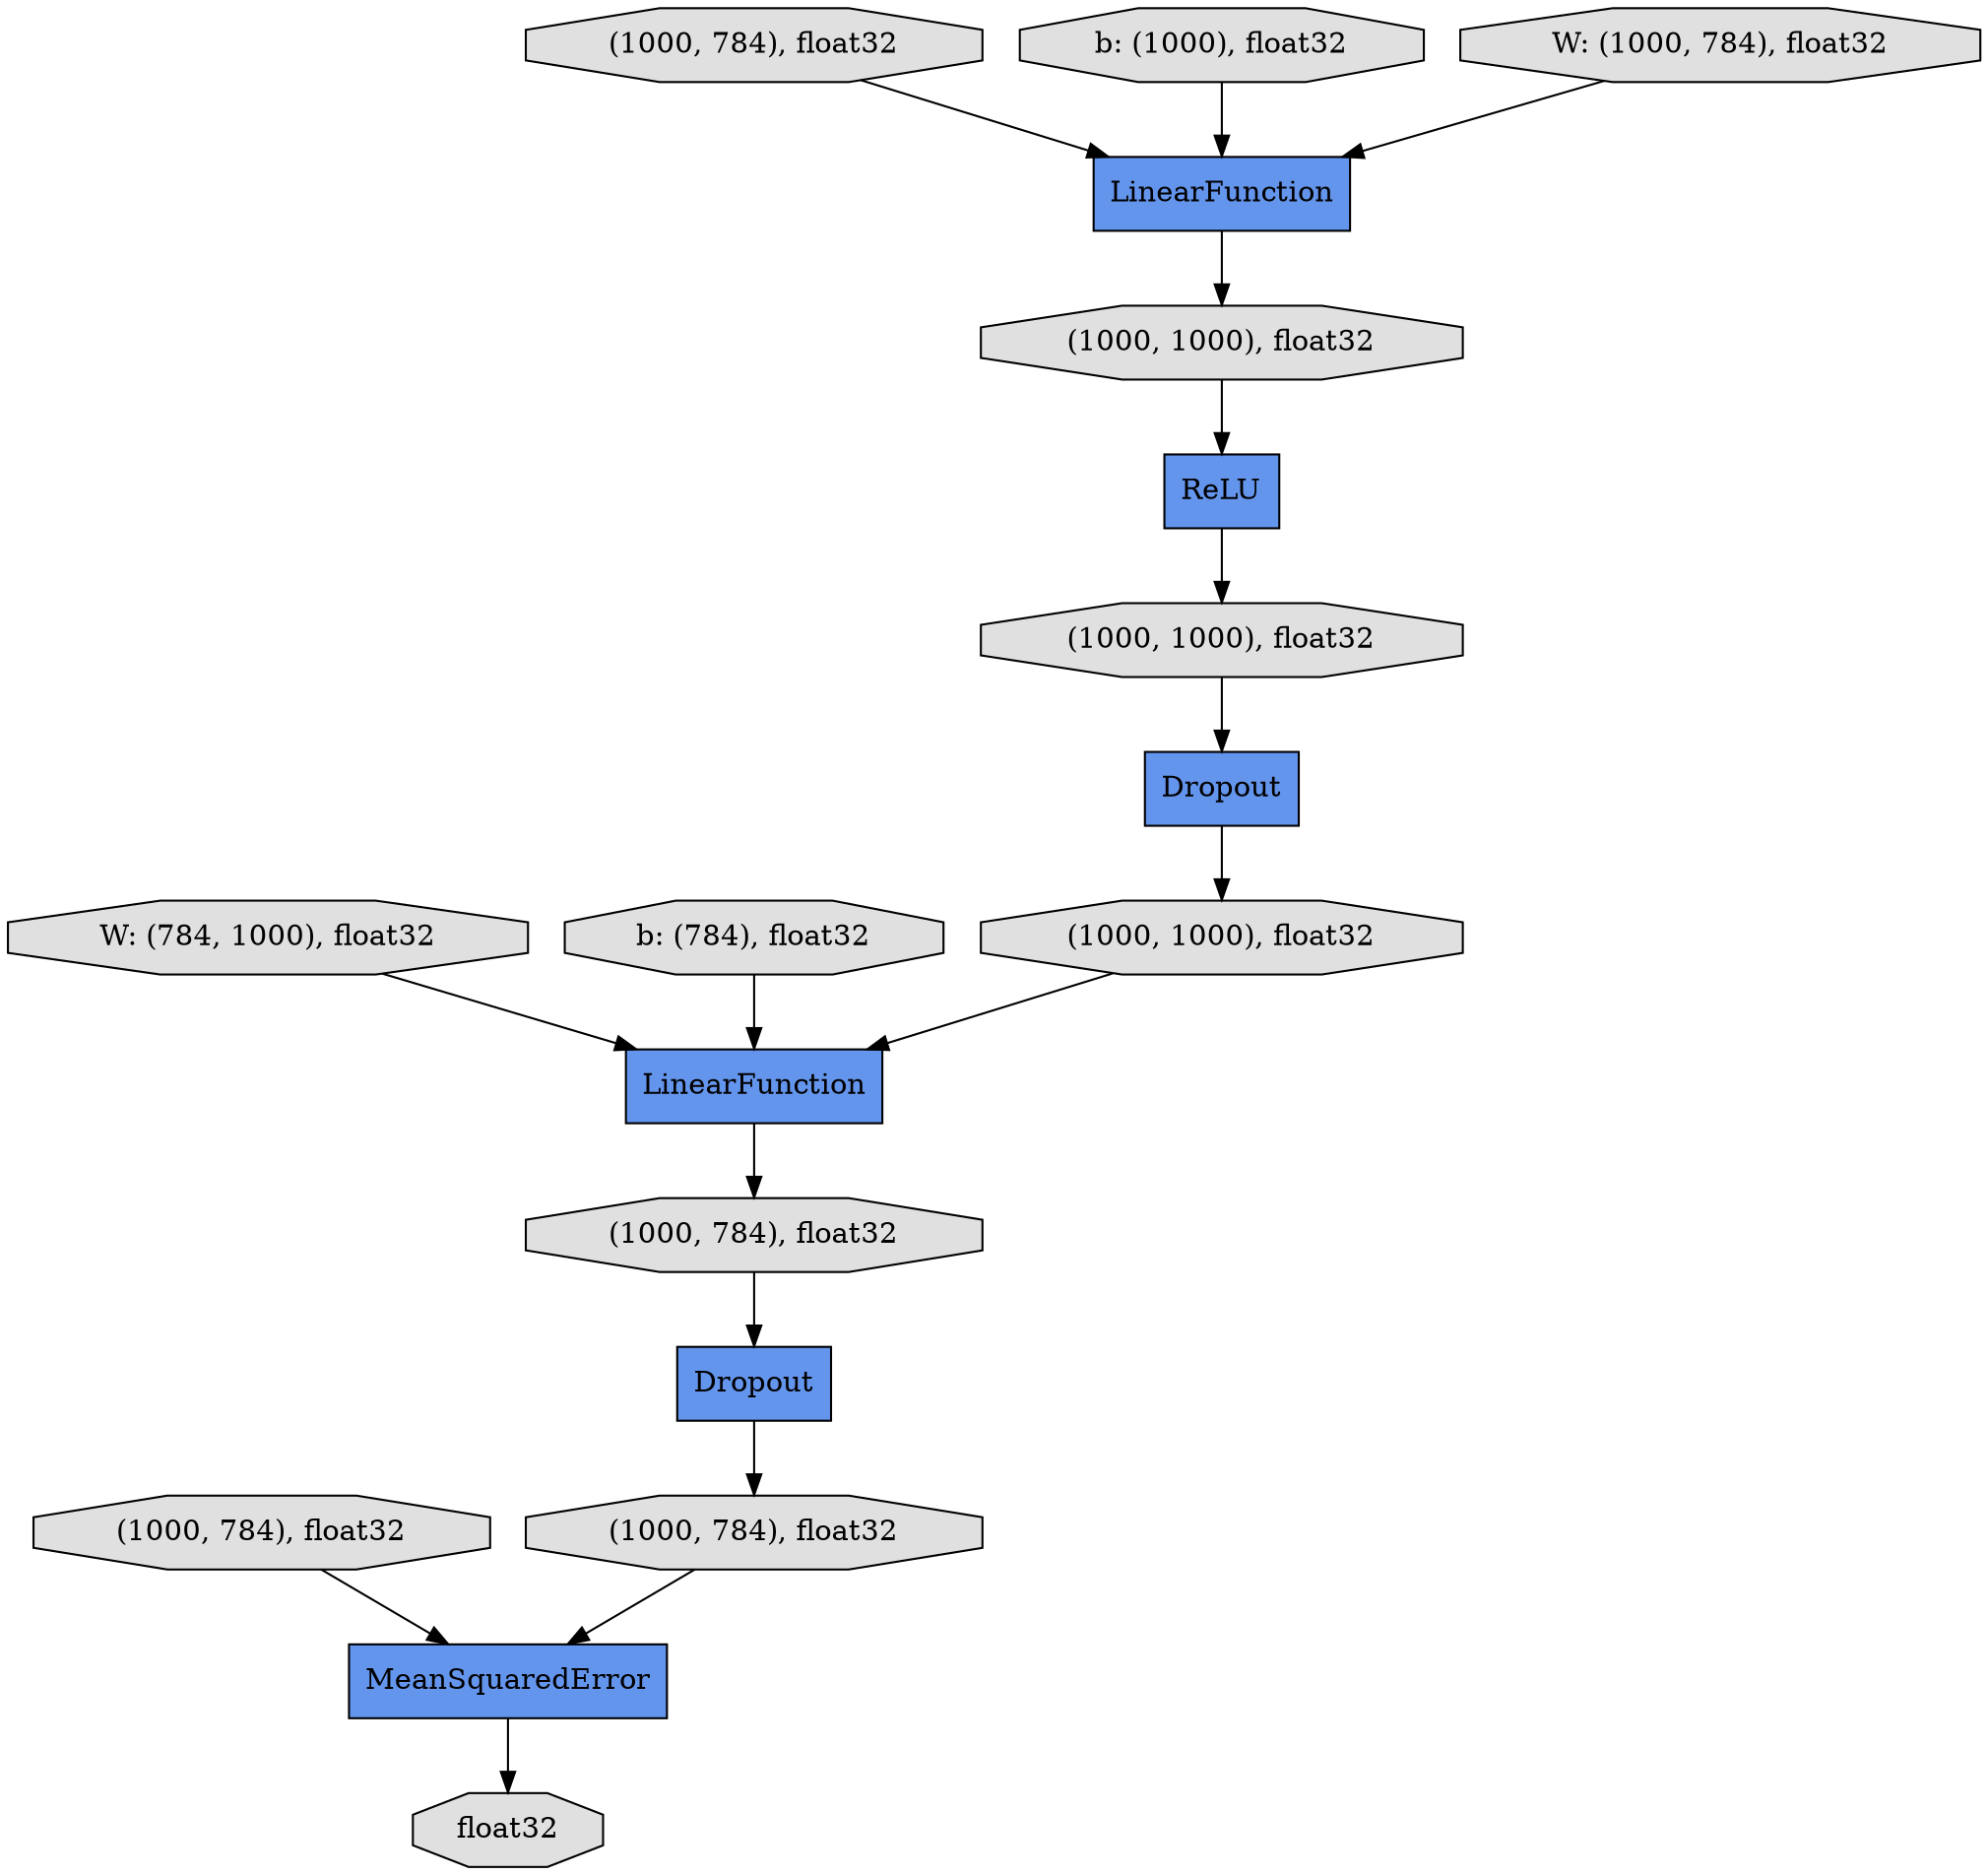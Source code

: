 digraph graphname{rankdir=TB;139639883724816 [shape="octagon",style="filled",fillcolor="#E0E0E0",label="(1000, 784), float32"];139639883722832 [shape="record",style="filled",fillcolor="#6495ED",label="LinearFunction"];139639883724560 [shape="record",style="filled",fillcolor="#6495ED",label="Dropout"];139639883773456 [shape="octagon",style="filled",fillcolor="#E0E0E0",label="(1000, 784), float32"];139639883724432 [shape="record",style="filled",fillcolor="#6495ED",label="Dropout"];139639883724304 [shape="record",style="filled",fillcolor="#6495ED",label="LinearFunction"];139639883723408 [shape="octagon",style="filled",fillcolor="#E0E0E0",label="b: (1000), float32"];139639883725008 [shape="octagon",style="filled",fillcolor="#E0E0E0",label="(1000, 784), float32"];139639883723728 [shape="octagon",style="filled",fillcolor="#E0E0E0",label="W: (784, 1000), float32"];139639883725072 [shape="octagon",style="filled",fillcolor="#E0E0E0",label="float32"];139639883724496 [shape="octagon",style="filled",fillcolor="#E0E0E0",label="(1000, 1000), float32"];139639883771984 [shape="record",style="filled",fillcolor="#6495ED",label="ReLU"];139639883724112 [shape="octagon",style="filled",fillcolor="#E0E0E0",label="b: (784), float32"];139639883724688 [shape="record",style="filled",fillcolor="#6495ED",label="MeanSquaredError"];139639883772816 [shape="octagon",style="filled",fillcolor="#E0E0E0",label="(1000, 784), float32"];139639883723024 [shape="octagon",style="filled",fillcolor="#E0E0E0",label="W: (1000, 784), float32"];139639883724752 [shape="octagon",style="filled",fillcolor="#E0E0E0",label="(1000, 1000), float32"];139639883724624 [shape="octagon",style="filled",fillcolor="#E0E0E0",label="(1000, 1000), float32"];139639883723024 -> 139639883724304;139639883723728 -> 139639883722832;139639883724688 -> 139639883725072;139639883724624 -> 139639883724432;139639883725008 -> 139639883724688;139639883773456 -> 139639883724304;139639883724816 -> 139639883724560;139639883772816 -> 139639883724688;139639883724432 -> 139639883724752;139639883724496 -> 139639883771984;139639883724112 -> 139639883722832;139639883722832 -> 139639883724816;139639883724560 -> 139639883725008;139639883724304 -> 139639883724496;139639883724752 -> 139639883722832;139639883723408 -> 139639883724304;139639883771984 -> 139639883724624;}